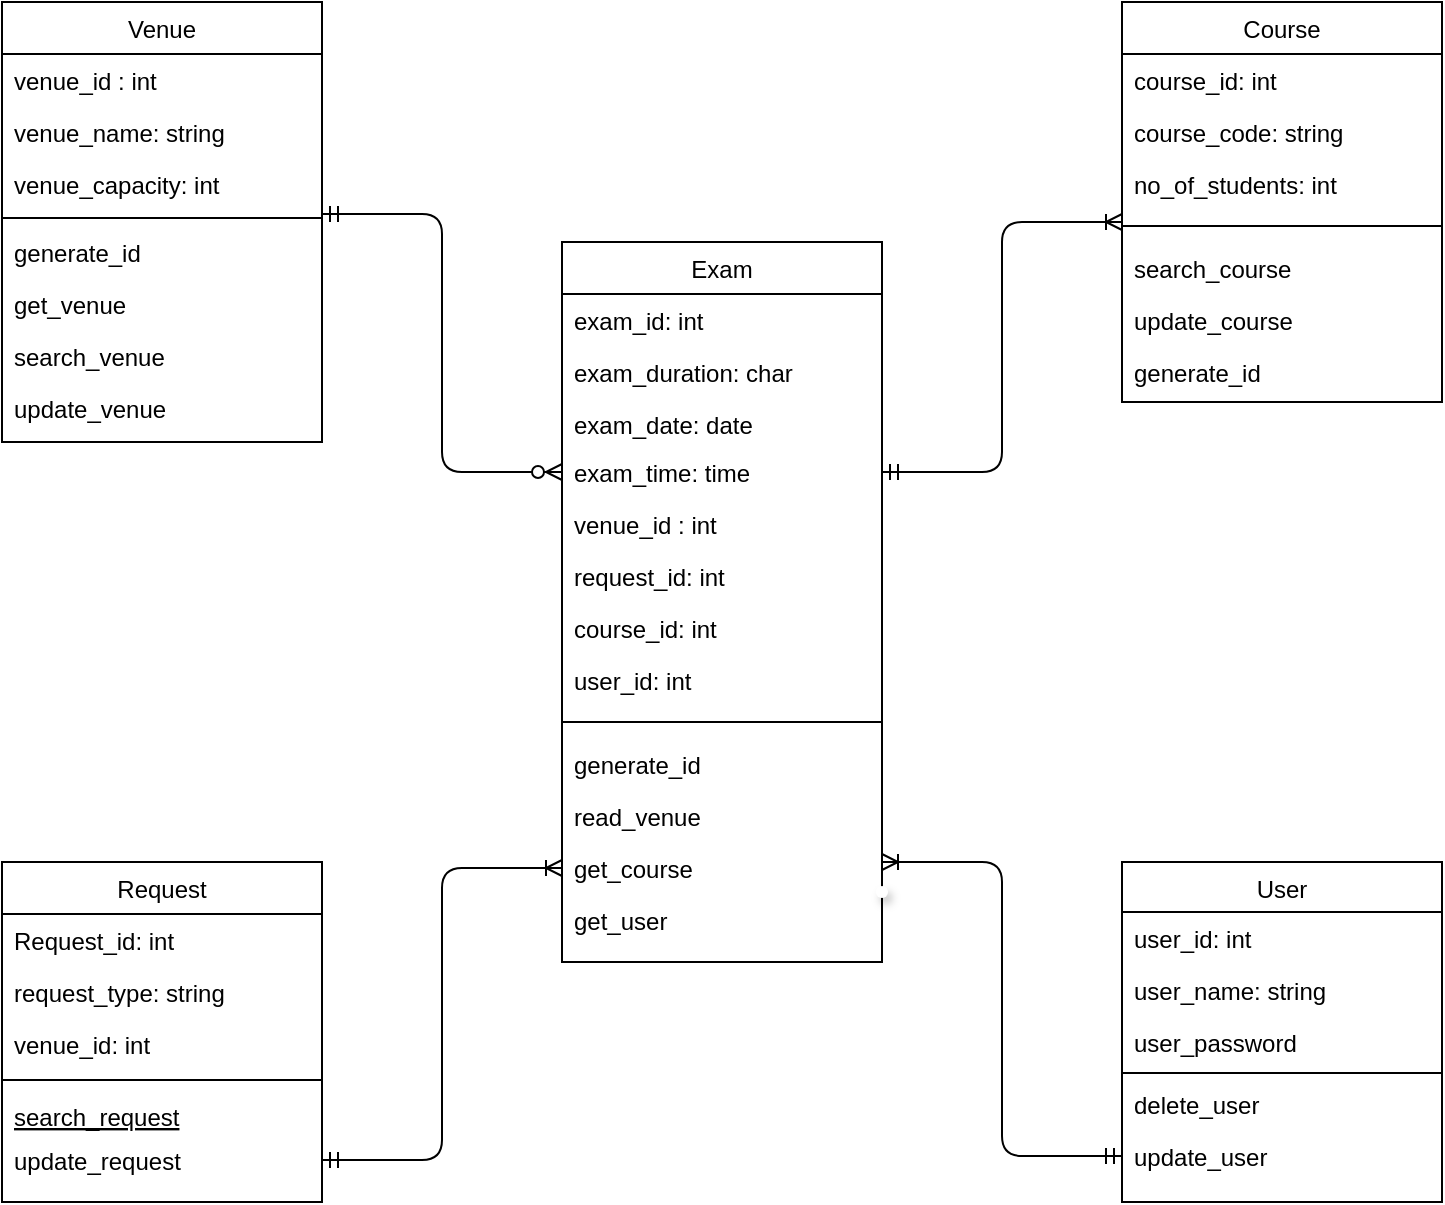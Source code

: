 <mxfile version="12.8.5" type="google"><diagram id="C5RBs43oDa-KdzZeNtuy" name="Page-1"><mxGraphModel dx="768" dy="467" grid="1" gridSize="10" guides="1" tooltips="1" connect="1" arrows="1" fold="1" page="1" pageScale="1" pageWidth="827" pageHeight="1169" math="0" shadow="0"><root><mxCell id="WIyWlLk6GJQsqaUBKTNV-0"/><mxCell id="WIyWlLk6GJQsqaUBKTNV-1" parent="WIyWlLk6GJQsqaUBKTNV-0"/><mxCell id="QXkY6jYxm-P-nyZgIX1L-37" value="Exam" style="swimlane;fontStyle=0;align=center;verticalAlign=top;childLayout=stackLayout;horizontal=1;startSize=26;horizontalStack=0;resizeParent=1;resizeLast=0;collapsible=1;marginBottom=0;rounded=0;shadow=0;strokeWidth=1;" vertex="1" parent="WIyWlLk6GJQsqaUBKTNV-1"><mxGeometry x="360" y="240" width="160" height="360" as="geometry"><mxRectangle x="490" y="60" width="160" height="26" as="alternateBounds"/></mxGeometry></mxCell><mxCell id="QXkY6jYxm-P-nyZgIX1L-38" value="exam_id: int" style="text;align=left;verticalAlign=top;spacingLeft=4;spacingRight=4;overflow=hidden;rotatable=0;points=[[0,0.5],[1,0.5]];portConstraint=eastwest;" vertex="1" parent="QXkY6jYxm-P-nyZgIX1L-37"><mxGeometry y="26" width="160" height="26" as="geometry"/></mxCell><mxCell id="QXkY6jYxm-P-nyZgIX1L-39" value="exam_duration: char" style="text;align=left;verticalAlign=top;spacingLeft=4;spacingRight=4;overflow=hidden;rotatable=0;points=[[0,0.5],[1,0.5]];portConstraint=eastwest;rounded=0;shadow=0;html=0;" vertex="1" parent="QXkY6jYxm-P-nyZgIX1L-37"><mxGeometry y="52" width="160" height="26" as="geometry"/></mxCell><mxCell id="QXkY6jYxm-P-nyZgIX1L-40" value="exam_date: date" style="text;align=left;verticalAlign=top;spacingLeft=4;spacingRight=4;overflow=hidden;rotatable=0;points=[[0,0.5],[1,0.5]];portConstraint=eastwest;rounded=0;shadow=0;html=0;" vertex="1" parent="QXkY6jYxm-P-nyZgIX1L-37"><mxGeometry y="78" width="160" height="24" as="geometry"/></mxCell><mxCell id="QXkY6jYxm-P-nyZgIX1L-41" value="exam_time: time" style="text;align=left;verticalAlign=top;spacingLeft=4;spacingRight=4;overflow=hidden;rotatable=0;points=[[0,0.5],[1,0.5]];portConstraint=eastwest;rounded=0;shadow=0;html=0;" vertex="1" parent="QXkY6jYxm-P-nyZgIX1L-37"><mxGeometry y="102" width="160" height="26" as="geometry"/></mxCell><mxCell id="QXkY6jYxm-P-nyZgIX1L-42" value="venue_id : int" style="text;align=left;verticalAlign=top;spacingLeft=4;spacingRight=4;overflow=hidden;rotatable=0;points=[[0,0.5],[1,0.5]];portConstraint=eastwest;rounded=0;shadow=0;html=0;" vertex="1" parent="QXkY6jYxm-P-nyZgIX1L-37"><mxGeometry y="128" width="160" height="26" as="geometry"/></mxCell><mxCell id="QXkY6jYxm-P-nyZgIX1L-43" value="request_id: int" style="text;align=left;verticalAlign=top;spacingLeft=4;spacingRight=4;overflow=hidden;rotatable=0;points=[[0,0.5],[1,0.5]];portConstraint=eastwest;" vertex="1" parent="QXkY6jYxm-P-nyZgIX1L-37"><mxGeometry y="154" width="160" height="26" as="geometry"/></mxCell><mxCell id="QXkY6jYxm-P-nyZgIX1L-44" value="course_id: int" style="text;align=left;verticalAlign=top;spacingLeft=4;spacingRight=4;overflow=hidden;rotatable=0;points=[[0,0.5],[1,0.5]];portConstraint=eastwest;" vertex="1" parent="QXkY6jYxm-P-nyZgIX1L-37"><mxGeometry y="180" width="160" height="26" as="geometry"/></mxCell><mxCell id="QXkY6jYxm-P-nyZgIX1L-45" value="user_id: int" style="text;align=left;verticalAlign=top;spacingLeft=4;spacingRight=4;overflow=hidden;rotatable=0;points=[[0,0.5],[1,0.5]];portConstraint=eastwest;" vertex="1" parent="QXkY6jYxm-P-nyZgIX1L-37"><mxGeometry y="206" width="160" height="26" as="geometry"/></mxCell><mxCell id="QXkY6jYxm-P-nyZgIX1L-46" value="" style="line;html=1;strokeWidth=1;align=left;verticalAlign=middle;spacingTop=-1;spacingLeft=3;spacingRight=3;rotatable=0;labelPosition=right;points=[];portConstraint=eastwest;" vertex="1" parent="QXkY6jYxm-P-nyZgIX1L-37"><mxGeometry y="232" width="160" height="16" as="geometry"/></mxCell><mxCell id="QXkY6jYxm-P-nyZgIX1L-47" value="generate_id" style="text;align=left;verticalAlign=top;spacingLeft=4;spacingRight=4;overflow=hidden;rotatable=0;points=[[0,0.5],[1,0.5]];portConstraint=eastwest;" vertex="1" parent="QXkY6jYxm-P-nyZgIX1L-37"><mxGeometry y="248" width="160" height="26" as="geometry"/></mxCell><mxCell id="QXkY6jYxm-P-nyZgIX1L-48" value="read_venue" style="text;align=left;verticalAlign=top;spacingLeft=4;spacingRight=4;overflow=hidden;rotatable=0;points=[[0,0.5],[1,0.5]];portConstraint=eastwest;" vertex="1" parent="QXkY6jYxm-P-nyZgIX1L-37"><mxGeometry y="274" width="160" height="26" as="geometry"/></mxCell><mxCell id="QXkY6jYxm-P-nyZgIX1L-49" value="get_course" style="text;align=left;verticalAlign=top;spacingLeft=4;spacingRight=4;overflow=hidden;rotatable=0;points=[[0,0.5],[1,0.5]];portConstraint=eastwest;" vertex="1" parent="QXkY6jYxm-P-nyZgIX1L-37"><mxGeometry y="300" width="160" height="26" as="geometry"/></mxCell><mxCell id="QXkY6jYxm-P-nyZgIX1L-50" value="get_user" style="text;align=left;verticalAlign=top;spacingLeft=4;spacingRight=4;overflow=hidden;rotatable=0;points=[[0,0.5],[1,0.5]];portConstraint=eastwest;" vertex="1" parent="QXkY6jYxm-P-nyZgIX1L-37"><mxGeometry y="326" width="160" height="26" as="geometry"/></mxCell><mxCell id="zkfFHV4jXpPFQw0GAbJ--0" value="Venue" style="swimlane;fontStyle=0;align=center;verticalAlign=top;childLayout=stackLayout;horizontal=1;startSize=26;horizontalStack=0;resizeParent=1;resizeLast=0;collapsible=1;marginBottom=0;rounded=0;shadow=0;strokeWidth=1;" parent="WIyWlLk6GJQsqaUBKTNV-1" vertex="1"><mxGeometry x="80" y="120" width="160" height="220" as="geometry"><mxRectangle x="210" y="120" width="160" height="26" as="alternateBounds"/></mxGeometry></mxCell><mxCell id="zkfFHV4jXpPFQw0GAbJ--1" value="venue_id : int" style="text;align=left;verticalAlign=top;spacingLeft=4;spacingRight=4;overflow=hidden;rotatable=0;points=[[0,0.5],[1,0.5]];portConstraint=eastwest;" parent="zkfFHV4jXpPFQw0GAbJ--0" vertex="1"><mxGeometry y="26" width="160" height="26" as="geometry"/></mxCell><mxCell id="zkfFHV4jXpPFQw0GAbJ--2" value="venue_name: string" style="text;align=left;verticalAlign=top;spacingLeft=4;spacingRight=4;overflow=hidden;rotatable=0;points=[[0,0.5],[1,0.5]];portConstraint=eastwest;rounded=0;shadow=0;html=0;" parent="zkfFHV4jXpPFQw0GAbJ--0" vertex="1"><mxGeometry y="52" width="160" height="26" as="geometry"/></mxCell><mxCell id="zkfFHV4jXpPFQw0GAbJ--3" value="venue_capacity: int" style="text;align=left;verticalAlign=top;spacingLeft=4;spacingRight=4;overflow=hidden;rotatable=0;points=[[0,0.5],[1,0.5]];portConstraint=eastwest;rounded=0;shadow=0;html=0;" parent="zkfFHV4jXpPFQw0GAbJ--0" vertex="1"><mxGeometry y="78" width="160" height="26" as="geometry"/></mxCell><mxCell id="zkfFHV4jXpPFQw0GAbJ--4" value="" style="line;html=1;strokeWidth=1;align=left;verticalAlign=middle;spacingTop=-1;spacingLeft=3;spacingRight=3;rotatable=0;labelPosition=right;points=[];portConstraint=eastwest;" parent="zkfFHV4jXpPFQw0GAbJ--0" vertex="1"><mxGeometry y="104" width="160" height="8" as="geometry"/></mxCell><mxCell id="zkfFHV4jXpPFQw0GAbJ--5" value="generate_id" style="text;align=left;verticalAlign=top;spacingLeft=4;spacingRight=4;overflow=hidden;rotatable=0;points=[[0,0.5],[1,0.5]];portConstraint=eastwest;" parent="zkfFHV4jXpPFQw0GAbJ--0" vertex="1"><mxGeometry y="112" width="160" height="26" as="geometry"/></mxCell><mxCell id="QXkY6jYxm-P-nyZgIX1L-15" value="get_venue" style="text;align=left;verticalAlign=top;spacingLeft=4;spacingRight=4;overflow=hidden;rotatable=0;points=[[0,0.5],[1,0.5]];portConstraint=eastwest;" vertex="1" parent="zkfFHV4jXpPFQw0GAbJ--0"><mxGeometry y="138" width="160" height="26" as="geometry"/></mxCell><mxCell id="QXkY6jYxm-P-nyZgIX1L-16" value="search_venue" style="text;align=left;verticalAlign=top;spacingLeft=4;spacingRight=4;overflow=hidden;rotatable=0;points=[[0,0.5],[1,0.5]];portConstraint=eastwest;" vertex="1" parent="zkfFHV4jXpPFQw0GAbJ--0"><mxGeometry y="164" width="160" height="26" as="geometry"/></mxCell><mxCell id="QXkY6jYxm-P-nyZgIX1L-17" value="update_venue" style="text;align=left;verticalAlign=top;spacingLeft=4;spacingRight=4;overflow=hidden;rotatable=0;points=[[0,0.5],[1,0.5]];portConstraint=eastwest;" vertex="1" parent="zkfFHV4jXpPFQw0GAbJ--0"><mxGeometry y="190" width="160" height="26" as="geometry"/></mxCell><mxCell id="zkfFHV4jXpPFQw0GAbJ--17" value="Course" style="swimlane;fontStyle=0;align=center;verticalAlign=top;childLayout=stackLayout;horizontal=1;startSize=26;horizontalStack=0;resizeParent=1;resizeLast=0;collapsible=1;marginBottom=0;rounded=0;shadow=0;strokeWidth=1;" parent="WIyWlLk6GJQsqaUBKTNV-1" vertex="1"><mxGeometry x="640" y="120" width="160" height="200" as="geometry"><mxRectangle x="490" y="60" width="160" height="26" as="alternateBounds"/></mxGeometry></mxCell><mxCell id="zkfFHV4jXpPFQw0GAbJ--19" value="course_id: int" style="text;align=left;verticalAlign=top;spacingLeft=4;spacingRight=4;overflow=hidden;rotatable=0;points=[[0,0.5],[1,0.5]];portConstraint=eastwest;rounded=0;shadow=0;html=0;" parent="zkfFHV4jXpPFQw0GAbJ--17" vertex="1"><mxGeometry y="26" width="160" height="26" as="geometry"/></mxCell><mxCell id="zkfFHV4jXpPFQw0GAbJ--20" value="course_code: string" style="text;align=left;verticalAlign=top;spacingLeft=4;spacingRight=4;overflow=hidden;rotatable=0;points=[[0,0.5],[1,0.5]];portConstraint=eastwest;rounded=0;shadow=0;html=0;" parent="zkfFHV4jXpPFQw0GAbJ--17" vertex="1"><mxGeometry y="52" width="160" height="26" as="geometry"/></mxCell><mxCell id="zkfFHV4jXpPFQw0GAbJ--21" value="no_of_students: int" style="text;align=left;verticalAlign=top;spacingLeft=4;spacingRight=4;overflow=hidden;rotatable=0;points=[[0,0.5],[1,0.5]];portConstraint=eastwest;rounded=0;shadow=0;html=0;" parent="zkfFHV4jXpPFQw0GAbJ--17" vertex="1"><mxGeometry y="78" width="160" height="26" as="geometry"/></mxCell><mxCell id="zkfFHV4jXpPFQw0GAbJ--23" value="" style="line;html=1;strokeWidth=1;align=left;verticalAlign=middle;spacingTop=-1;spacingLeft=3;spacingRight=3;rotatable=0;labelPosition=right;points=[];portConstraint=eastwest;" parent="zkfFHV4jXpPFQw0GAbJ--17" vertex="1"><mxGeometry y="104" width="160" height="16" as="geometry"/></mxCell><mxCell id="zkfFHV4jXpPFQw0GAbJ--24" value="search_course" style="text;align=left;verticalAlign=top;spacingLeft=4;spacingRight=4;overflow=hidden;rotatable=0;points=[[0,0.5],[1,0.5]];portConstraint=eastwest;" parent="zkfFHV4jXpPFQw0GAbJ--17" vertex="1"><mxGeometry y="120" width="160" height="26" as="geometry"/></mxCell><mxCell id="zkfFHV4jXpPFQw0GAbJ--25" value="update_course" style="text;align=left;verticalAlign=top;spacingLeft=4;spacingRight=4;overflow=hidden;rotatable=0;points=[[0,0.5],[1,0.5]];portConstraint=eastwest;" parent="zkfFHV4jXpPFQw0GAbJ--17" vertex="1"><mxGeometry y="146" width="160" height="26" as="geometry"/></mxCell><mxCell id="QXkY6jYxm-P-nyZgIX1L-20" value="generate_id" style="text;align=left;verticalAlign=top;spacingLeft=4;spacingRight=4;overflow=hidden;rotatable=0;points=[[0,0.5],[1,0.5]];portConstraint=eastwest;" vertex="1" parent="zkfFHV4jXpPFQw0GAbJ--17"><mxGeometry y="172" width="160" height="26" as="geometry"/></mxCell><mxCell id="zkfFHV4jXpPFQw0GAbJ--6" value="Request" style="swimlane;fontStyle=0;align=center;verticalAlign=top;childLayout=stackLayout;horizontal=1;startSize=26;horizontalStack=0;resizeParent=1;resizeLast=0;collapsible=1;marginBottom=0;rounded=0;shadow=0;strokeWidth=1;" parent="WIyWlLk6GJQsqaUBKTNV-1" vertex="1"><mxGeometry x="80" y="550" width="160" height="170" as="geometry"><mxRectangle x="130" y="380" width="160" height="26" as="alternateBounds"/></mxGeometry></mxCell><mxCell id="zkfFHV4jXpPFQw0GAbJ--7" value="Request_id: int" style="text;align=left;verticalAlign=top;spacingLeft=4;spacingRight=4;overflow=hidden;rotatable=0;points=[[0,0.5],[1,0.5]];portConstraint=eastwest;" parent="zkfFHV4jXpPFQw0GAbJ--6" vertex="1"><mxGeometry y="26" width="160" height="26" as="geometry"/></mxCell><mxCell id="zkfFHV4jXpPFQw0GAbJ--8" value="request_type: string" style="text;align=left;verticalAlign=top;spacingLeft=4;spacingRight=4;overflow=hidden;rotatable=0;points=[[0,0.5],[1,0.5]];portConstraint=eastwest;rounded=0;shadow=0;html=0;" parent="zkfFHV4jXpPFQw0GAbJ--6" vertex="1"><mxGeometry y="52" width="160" height="26" as="geometry"/></mxCell><mxCell id="QXkY6jYxm-P-nyZgIX1L-57" value="venue_id: int" style="text;align=left;verticalAlign=top;spacingLeft=4;spacingRight=4;overflow=hidden;rotatable=0;points=[[0,0.5],[1,0.5]];portConstraint=eastwest;rounded=0;shadow=0;html=0;" vertex="1" parent="zkfFHV4jXpPFQw0GAbJ--6"><mxGeometry y="78" width="160" height="26" as="geometry"/></mxCell><mxCell id="zkfFHV4jXpPFQw0GAbJ--9" value="" style="line;html=1;strokeWidth=1;align=left;verticalAlign=middle;spacingTop=-1;spacingLeft=3;spacingRight=3;rotatable=0;labelPosition=right;points=[];portConstraint=eastwest;" parent="zkfFHV4jXpPFQw0GAbJ--6" vertex="1"><mxGeometry y="104" width="160" height="10" as="geometry"/></mxCell><mxCell id="zkfFHV4jXpPFQw0GAbJ--10" value="search_request" style="text;align=left;verticalAlign=top;spacingLeft=4;spacingRight=4;overflow=hidden;rotatable=0;points=[[0,0.5],[1,0.5]];portConstraint=eastwest;fontStyle=4" parent="zkfFHV4jXpPFQw0GAbJ--6" vertex="1"><mxGeometry y="114" width="160" height="22" as="geometry"/></mxCell><mxCell id="zkfFHV4jXpPFQw0GAbJ--11" value="update_request" style="text;align=left;verticalAlign=top;spacingLeft=4;spacingRight=4;overflow=hidden;rotatable=0;points=[[0,0.5],[1,0.5]];portConstraint=eastwest;" parent="zkfFHV4jXpPFQw0GAbJ--6" vertex="1"><mxGeometry y="136" width="160" height="26" as="geometry"/></mxCell><mxCell id="zkfFHV4jXpPFQw0GAbJ--13" value="User" style="swimlane;fontStyle=0;align=center;verticalAlign=top;childLayout=stackLayout;horizontal=1;startSize=25;horizontalStack=0;resizeParent=1;resizeLast=0;collapsible=1;marginBottom=0;rounded=0;shadow=0;strokeWidth=1;" parent="WIyWlLk6GJQsqaUBKTNV-1" vertex="1"><mxGeometry x="640" y="550" width="160" height="170" as="geometry"><mxRectangle x="320" y="510" width="170" height="26" as="alternateBounds"/></mxGeometry></mxCell><mxCell id="QXkY6jYxm-P-nyZgIX1L-52" value="user_id: int" style="text;align=left;verticalAlign=top;spacingLeft=4;spacingRight=4;overflow=hidden;rotatable=0;points=[[0,0.5],[1,0.5]];portConstraint=eastwest;" vertex="1" parent="zkfFHV4jXpPFQw0GAbJ--13"><mxGeometry y="25" width="160" height="26" as="geometry"/></mxCell><mxCell id="QXkY6jYxm-P-nyZgIX1L-53" value="user_name: string" style="text;align=left;verticalAlign=top;spacingLeft=4;spacingRight=4;overflow=hidden;rotatable=0;points=[[0,0.5],[1,0.5]];portConstraint=eastwest;" vertex="1" parent="zkfFHV4jXpPFQw0GAbJ--13"><mxGeometry y="51" width="160" height="26" as="geometry"/></mxCell><mxCell id="QXkY6jYxm-P-nyZgIX1L-54" value="user_password" style="text;align=left;verticalAlign=top;spacingLeft=4;spacingRight=4;overflow=hidden;rotatable=0;points=[[0,0.5],[1,0.5]];portConstraint=eastwest;" vertex="1" parent="zkfFHV4jXpPFQw0GAbJ--13"><mxGeometry y="77" width="160" height="26" as="geometry"/></mxCell><mxCell id="zkfFHV4jXpPFQw0GAbJ--15" value="" style="line;html=1;strokeWidth=1;align=left;verticalAlign=middle;spacingTop=-1;spacingLeft=3;spacingRight=3;rotatable=0;labelPosition=right;points=[];portConstraint=eastwest;" parent="zkfFHV4jXpPFQw0GAbJ--13" vertex="1"><mxGeometry y="103" width="160" height="5" as="geometry"/></mxCell><mxCell id="QXkY6jYxm-P-nyZgIX1L-55" value="delete_user" style="text;align=left;verticalAlign=top;spacingLeft=4;spacingRight=4;overflow=hidden;rotatable=0;points=[[0,0.5],[1,0.5]];portConstraint=eastwest;" vertex="1" parent="zkfFHV4jXpPFQw0GAbJ--13"><mxGeometry y="108" width="160" height="26" as="geometry"/></mxCell><mxCell id="QXkY6jYxm-P-nyZgIX1L-56" value="update_user" style="text;align=left;verticalAlign=top;spacingLeft=4;spacingRight=4;overflow=hidden;rotatable=0;points=[[0,0.5],[1,0.5]];portConstraint=eastwest;" vertex="1" parent="zkfFHV4jXpPFQw0GAbJ--13"><mxGeometry y="134" width="160" height="26" as="geometry"/></mxCell><mxCell id="QXkY6jYxm-P-nyZgIX1L-58" value="" style="edgeStyle=elbowEdgeStyle;fontSize=12;html=1;endArrow=ERzeroToMany;startArrow=ERmandOne;exitX=1;exitY=0.25;exitDx=0;exitDy=0;exitPerimeter=0;entryX=0;entryY=0.5;entryDx=0;entryDy=0;" edge="1" parent="WIyWlLk6GJQsqaUBKTNV-1" source="zkfFHV4jXpPFQw0GAbJ--4" target="QXkY6jYxm-P-nyZgIX1L-41"><mxGeometry width="100" height="100" relative="1" as="geometry"><mxPoint x="240" y="230" as="sourcePoint"/><mxPoint x="360" y="481" as="targetPoint"/></mxGeometry></mxCell><mxCell id="QXkY6jYxm-P-nyZgIX1L-59" value="" style="edgeStyle=elbowEdgeStyle;fontSize=12;html=1;endArrow=ERoneToMany;startArrow=ERmandOne;exitX=1;exitY=0.5;exitDx=0;exitDy=0;" edge="1" parent="WIyWlLk6GJQsqaUBKTNV-1" source="QXkY6jYxm-P-nyZgIX1L-41"><mxGeometry width="100" height="100" relative="1" as="geometry"><mxPoint x="520" y="480" as="sourcePoint"/><mxPoint x="640" y="230" as="targetPoint"/></mxGeometry></mxCell><mxCell id="QXkY6jYxm-P-nyZgIX1L-60" value="" style="edgeStyle=orthogonalEdgeStyle;fontSize=12;html=1;endArrow=ERoneToMany;startArrow=ERmandOne;exitX=1;exitY=0.5;exitDx=0;exitDy=0;entryX=0;entryY=0.5;entryDx=0;entryDy=0;" edge="1" parent="WIyWlLk6GJQsqaUBKTNV-1" source="zkfFHV4jXpPFQw0GAbJ--11" target="QXkY6jYxm-P-nyZgIX1L-49"><mxGeometry width="100" height="100" relative="1" as="geometry"><mxPoint x="250" y="720" as="sourcePoint"/><mxPoint x="350" y="620" as="targetPoint"/></mxGeometry></mxCell><mxCell id="QXkY6jYxm-P-nyZgIX1L-62" value="" style="edgeStyle=orthogonalEdgeStyle;fontSize=12;html=1;endArrow=ERzeroToMany;startArrow=ERmandOne;elbow=vertical;shadow=1;strokeColor=none;entryX=1;entryY=0.5;entryDx=0;entryDy=0;exitX=-0.012;exitY=0.769;exitDx=0;exitDy=0;exitPerimeter=0;" edge="1" parent="WIyWlLk6GJQsqaUBKTNV-1" source="QXkY6jYxm-P-nyZgIX1L-56" target="QXkY6jYxm-P-nyZgIX1L-49"><mxGeometry width="100" height="100" relative="1" as="geometry"><mxPoint x="530" y="685" as="sourcePoint"/><mxPoint x="630" y="551.333" as="targetPoint"/><Array as="points"><mxPoint x="590" y="704"/><mxPoint x="590" y="555"/></Array></mxGeometry></mxCell><mxCell id="QXkY6jYxm-P-nyZgIX1L-64" value="" style="fontSize=12;html=1;endArrow=ERoneToMany;startArrow=ERmandOne;shadow=0;strokeColor=#000000;exitX=0;exitY=0.5;exitDx=0;exitDy=0;edgeStyle=elbowEdgeStyle;" edge="1" parent="WIyWlLk6GJQsqaUBKTNV-1" source="QXkY6jYxm-P-nyZgIX1L-56"><mxGeometry width="100" height="100" relative="1" as="geometry"><mxPoint x="600" y="670" as="sourcePoint"/><mxPoint x="520" y="550" as="targetPoint"/></mxGeometry></mxCell></root></mxGraphModel></diagram></mxfile>